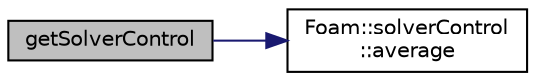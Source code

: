 digraph "getSolverControl"
{
  bgcolor="transparent";
  edge [fontname="Helvetica",fontsize="10",labelfontname="Helvetica",labelfontsize="10"];
  node [fontname="Helvetica",fontsize="10",shape=record];
  rankdir="LR";
  Node1 [label="getSolverControl",height=0.2,width=0.4,color="black", fillcolor="grey75", style="filled" fontcolor="black"];
  Node1 -> Node2 [color="midnightblue",fontsize="10",style="solid",fontname="Helvetica"];
  Node2 [label="Foam::solverControl\l::average",height=0.2,width=0.4,color="black",URL="$classFoam_1_1solverControl.html#ac2b2fd370e256ac3db68409fdf665a5b",tooltip="Whether averaging is enabled or not. "];
}
